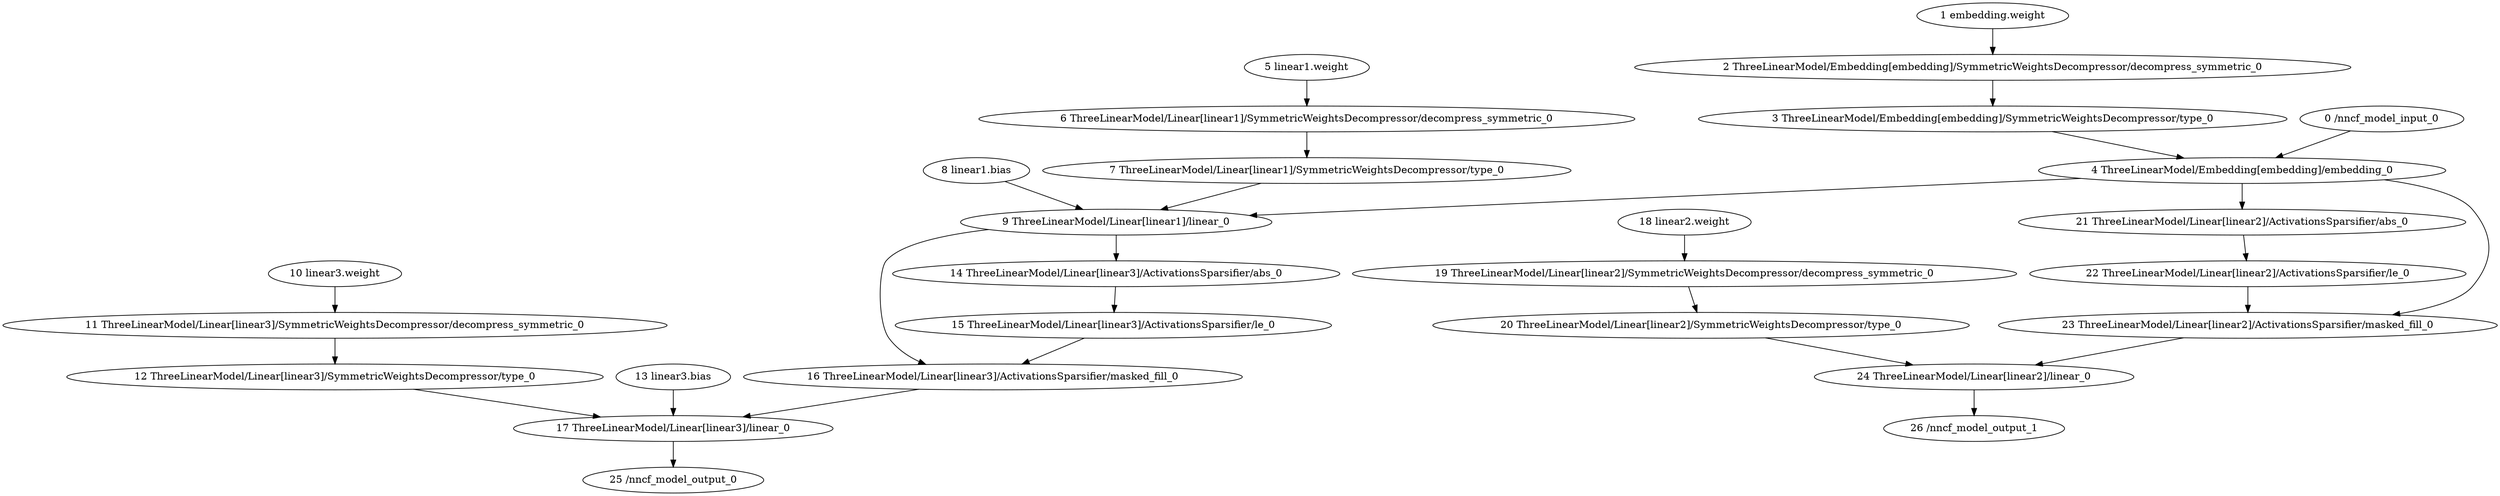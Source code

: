 strict digraph  {
"0 /nncf_model_input_0" [id=0, type=nncf_model_input];
"1 embedding.weight" [id=1, type=nncf_model_const];
"2 ThreeLinearModel/Embedding[embedding]/SymmetricWeightsDecompressor/decompress_symmetric_0" [id=2, type=decompress_symmetric];
"3 ThreeLinearModel/Embedding[embedding]/SymmetricWeightsDecompressor/type_0" [id=3, type=type];
"4 ThreeLinearModel/Embedding[embedding]/embedding_0" [id=4, type=embedding];
"5 linear1.weight" [id=5, type=nncf_model_const];
"6 ThreeLinearModel/Linear[linear1]/SymmetricWeightsDecompressor/decompress_symmetric_0" [id=6, type=decompress_symmetric];
"7 ThreeLinearModel/Linear[linear1]/SymmetricWeightsDecompressor/type_0" [id=7, type=type];
"8 linear1.bias" [id=8, type=nncf_model_const];
"9 ThreeLinearModel/Linear[linear1]/linear_0" [id=9, type=linear];
"10 linear3.weight" [id=10, type=nncf_model_const];
"11 ThreeLinearModel/Linear[linear3]/SymmetricWeightsDecompressor/decompress_symmetric_0" [id=11, type=decompress_symmetric];
"12 ThreeLinearModel/Linear[linear3]/SymmetricWeightsDecompressor/type_0" [id=12, type=type];
"13 linear3.bias" [id=13, type=nncf_model_const];
"14 ThreeLinearModel/Linear[linear3]/ActivationsSparsifier/abs_0" [id=14, type=abs];
"15 ThreeLinearModel/Linear[linear3]/ActivationsSparsifier/le_0" [id=15, type=le];
"16 ThreeLinearModel/Linear[linear3]/ActivationsSparsifier/masked_fill_0" [id=16, type=masked_fill];
"17 ThreeLinearModel/Linear[linear3]/linear_0" [id=17, type=linear];
"18 linear2.weight" [id=18, type=nncf_model_const];
"19 ThreeLinearModel/Linear[linear2]/SymmetricWeightsDecompressor/decompress_symmetric_0" [id=19, type=decompress_symmetric];
"20 ThreeLinearModel/Linear[linear2]/SymmetricWeightsDecompressor/type_0" [id=20, type=type];
"21 ThreeLinearModel/Linear[linear2]/ActivationsSparsifier/abs_0" [id=21, type=abs];
"22 ThreeLinearModel/Linear[linear2]/ActivationsSparsifier/le_0" [id=22, type=le];
"23 ThreeLinearModel/Linear[linear2]/ActivationsSparsifier/masked_fill_0" [id=23, type=masked_fill];
"24 ThreeLinearModel/Linear[linear2]/linear_0" [id=24, type=linear];
"25 /nncf_model_output_0" [id=25, type=nncf_model_output];
"26 /nncf_model_output_1" [id=26, type=nncf_model_output];
"0 /nncf_model_input_0" -> "4 ThreeLinearModel/Embedding[embedding]/embedding_0";
"1 embedding.weight" -> "2 ThreeLinearModel/Embedding[embedding]/SymmetricWeightsDecompressor/decompress_symmetric_0";
"2 ThreeLinearModel/Embedding[embedding]/SymmetricWeightsDecompressor/decompress_symmetric_0" -> "3 ThreeLinearModel/Embedding[embedding]/SymmetricWeightsDecompressor/type_0";
"3 ThreeLinearModel/Embedding[embedding]/SymmetricWeightsDecompressor/type_0" -> "4 ThreeLinearModel/Embedding[embedding]/embedding_0";
"4 ThreeLinearModel/Embedding[embedding]/embedding_0" -> "9 ThreeLinearModel/Linear[linear1]/linear_0";
"4 ThreeLinearModel/Embedding[embedding]/embedding_0" -> "21 ThreeLinearModel/Linear[linear2]/ActivationsSparsifier/abs_0";
"4 ThreeLinearModel/Embedding[embedding]/embedding_0" -> "23 ThreeLinearModel/Linear[linear2]/ActivationsSparsifier/masked_fill_0";
"5 linear1.weight" -> "6 ThreeLinearModel/Linear[linear1]/SymmetricWeightsDecompressor/decompress_symmetric_0";
"6 ThreeLinearModel/Linear[linear1]/SymmetricWeightsDecompressor/decompress_symmetric_0" -> "7 ThreeLinearModel/Linear[linear1]/SymmetricWeightsDecompressor/type_0";
"7 ThreeLinearModel/Linear[linear1]/SymmetricWeightsDecompressor/type_0" -> "9 ThreeLinearModel/Linear[linear1]/linear_0";
"8 linear1.bias" -> "9 ThreeLinearModel/Linear[linear1]/linear_0";
"9 ThreeLinearModel/Linear[linear1]/linear_0" -> "14 ThreeLinearModel/Linear[linear3]/ActivationsSparsifier/abs_0";
"9 ThreeLinearModel/Linear[linear1]/linear_0" -> "16 ThreeLinearModel/Linear[linear3]/ActivationsSparsifier/masked_fill_0";
"10 linear3.weight" -> "11 ThreeLinearModel/Linear[linear3]/SymmetricWeightsDecompressor/decompress_symmetric_0";
"11 ThreeLinearModel/Linear[linear3]/SymmetricWeightsDecompressor/decompress_symmetric_0" -> "12 ThreeLinearModel/Linear[linear3]/SymmetricWeightsDecompressor/type_0";
"12 ThreeLinearModel/Linear[linear3]/SymmetricWeightsDecompressor/type_0" -> "17 ThreeLinearModel/Linear[linear3]/linear_0";
"13 linear3.bias" -> "17 ThreeLinearModel/Linear[linear3]/linear_0";
"14 ThreeLinearModel/Linear[linear3]/ActivationsSparsifier/abs_0" -> "15 ThreeLinearModel/Linear[linear3]/ActivationsSparsifier/le_0";
"15 ThreeLinearModel/Linear[linear3]/ActivationsSparsifier/le_0" -> "16 ThreeLinearModel/Linear[linear3]/ActivationsSparsifier/masked_fill_0";
"16 ThreeLinearModel/Linear[linear3]/ActivationsSparsifier/masked_fill_0" -> "17 ThreeLinearModel/Linear[linear3]/linear_0";
"17 ThreeLinearModel/Linear[linear3]/linear_0" -> "25 /nncf_model_output_0";
"18 linear2.weight" -> "19 ThreeLinearModel/Linear[linear2]/SymmetricWeightsDecompressor/decompress_symmetric_0";
"19 ThreeLinearModel/Linear[linear2]/SymmetricWeightsDecompressor/decompress_symmetric_0" -> "20 ThreeLinearModel/Linear[linear2]/SymmetricWeightsDecompressor/type_0";
"20 ThreeLinearModel/Linear[linear2]/SymmetricWeightsDecompressor/type_0" -> "24 ThreeLinearModel/Linear[linear2]/linear_0";
"21 ThreeLinearModel/Linear[linear2]/ActivationsSparsifier/abs_0" -> "22 ThreeLinearModel/Linear[linear2]/ActivationsSparsifier/le_0";
"22 ThreeLinearModel/Linear[linear2]/ActivationsSparsifier/le_0" -> "23 ThreeLinearModel/Linear[linear2]/ActivationsSparsifier/masked_fill_0";
"23 ThreeLinearModel/Linear[linear2]/ActivationsSparsifier/masked_fill_0" -> "24 ThreeLinearModel/Linear[linear2]/linear_0";
"24 ThreeLinearModel/Linear[linear2]/linear_0" -> "26 /nncf_model_output_1";
}

